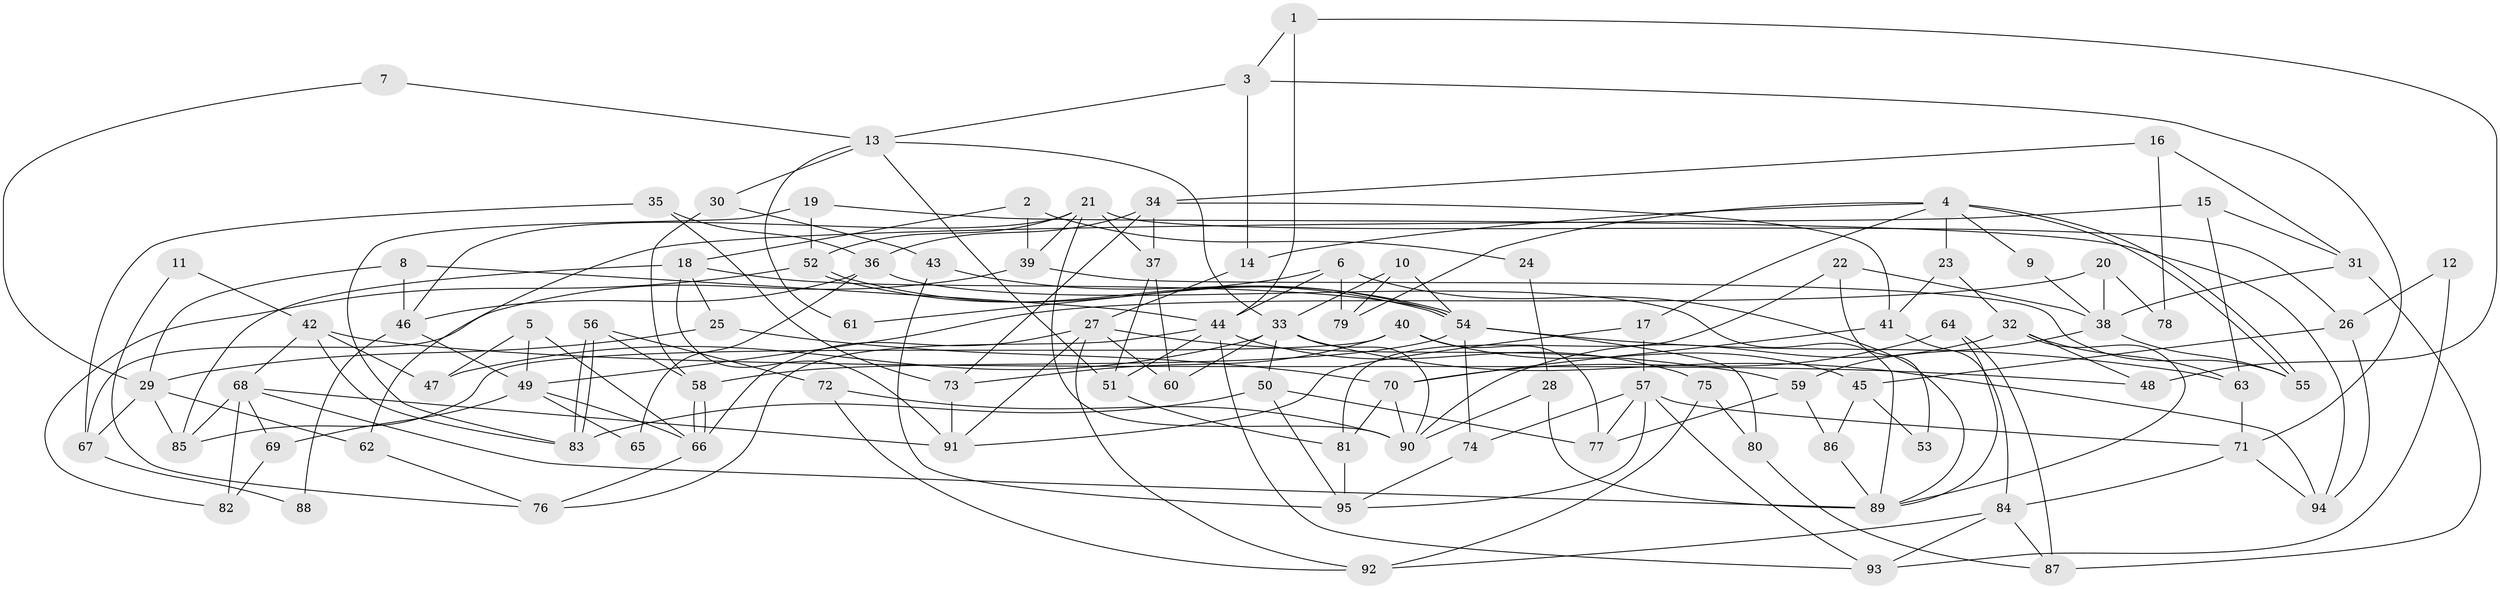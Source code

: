 // coarse degree distribution, {10: 0.034482758620689655, 4: 0.1896551724137931, 3: 0.25862068965517243, 6: 0.06896551724137931, 2: 0.15517241379310345, 5: 0.13793103448275862, 8: 0.06896551724137931, 12: 0.017241379310344827, 9: 0.017241379310344827, 14: 0.017241379310344827, 11: 0.017241379310344827, 7: 0.017241379310344827}
// Generated by graph-tools (version 1.1) at 2025/50/03/04/25 22:50:49]
// undirected, 95 vertices, 190 edges
graph export_dot {
  node [color=gray90,style=filled];
  1;
  2;
  3;
  4;
  5;
  6;
  7;
  8;
  9;
  10;
  11;
  12;
  13;
  14;
  15;
  16;
  17;
  18;
  19;
  20;
  21;
  22;
  23;
  24;
  25;
  26;
  27;
  28;
  29;
  30;
  31;
  32;
  33;
  34;
  35;
  36;
  37;
  38;
  39;
  40;
  41;
  42;
  43;
  44;
  45;
  46;
  47;
  48;
  49;
  50;
  51;
  52;
  53;
  54;
  55;
  56;
  57;
  58;
  59;
  60;
  61;
  62;
  63;
  64;
  65;
  66;
  67;
  68;
  69;
  70;
  71;
  72;
  73;
  74;
  75;
  76;
  77;
  78;
  79;
  80;
  81;
  82;
  83;
  84;
  85;
  86;
  87;
  88;
  89;
  90;
  91;
  92;
  93;
  94;
  95;
  1 -- 48;
  1 -- 44;
  1 -- 3;
  2 -- 18;
  2 -- 39;
  2 -- 24;
  3 -- 71;
  3 -- 13;
  3 -- 14;
  4 -- 23;
  4 -- 55;
  4 -- 55;
  4 -- 9;
  4 -- 14;
  4 -- 17;
  4 -- 79;
  5 -- 47;
  5 -- 49;
  5 -- 66;
  6 -- 89;
  6 -- 79;
  6 -- 44;
  6 -- 61;
  7 -- 13;
  7 -- 29;
  8 -- 29;
  8 -- 44;
  8 -- 46;
  9 -- 38;
  10 -- 54;
  10 -- 33;
  10 -- 79;
  11 -- 76;
  11 -- 42;
  12 -- 26;
  12 -- 93;
  13 -- 33;
  13 -- 30;
  13 -- 51;
  13 -- 61;
  14 -- 27;
  15 -- 62;
  15 -- 63;
  15 -- 31;
  16 -- 31;
  16 -- 34;
  16 -- 78;
  17 -- 91;
  17 -- 57;
  18 -- 91;
  18 -- 54;
  18 -- 25;
  18 -- 85;
  19 -- 83;
  19 -- 52;
  19 -- 94;
  20 -- 49;
  20 -- 38;
  20 -- 78;
  21 -- 37;
  21 -- 90;
  21 -- 26;
  21 -- 39;
  21 -- 46;
  21 -- 52;
  22 -- 38;
  22 -- 81;
  22 -- 53;
  23 -- 41;
  23 -- 32;
  24 -- 28;
  25 -- 70;
  25 -- 29;
  26 -- 94;
  26 -- 45;
  27 -- 66;
  27 -- 59;
  27 -- 60;
  27 -- 91;
  27 -- 92;
  28 -- 90;
  28 -- 89;
  29 -- 85;
  29 -- 62;
  29 -- 67;
  30 -- 58;
  30 -- 43;
  31 -- 38;
  31 -- 87;
  32 -- 90;
  32 -- 89;
  32 -- 48;
  32 -- 63;
  33 -- 60;
  33 -- 94;
  33 -- 47;
  33 -- 50;
  33 -- 90;
  34 -- 36;
  34 -- 73;
  34 -- 37;
  34 -- 41;
  35 -- 36;
  35 -- 73;
  35 -- 67;
  36 -- 89;
  36 -- 46;
  36 -- 65;
  37 -- 51;
  37 -- 60;
  38 -- 55;
  38 -- 59;
  39 -- 67;
  39 -- 55;
  40 -- 77;
  40 -- 85;
  40 -- 45;
  40 -- 73;
  41 -- 70;
  41 -- 84;
  42 -- 68;
  42 -- 83;
  42 -- 47;
  42 -- 48;
  43 -- 54;
  43 -- 95;
  44 -- 75;
  44 -- 51;
  44 -- 76;
  44 -- 93;
  45 -- 53;
  45 -- 86;
  46 -- 49;
  46 -- 88;
  49 -- 66;
  49 -- 65;
  49 -- 69;
  50 -- 95;
  50 -- 77;
  50 -- 83;
  51 -- 81;
  52 -- 54;
  52 -- 54;
  52 -- 82;
  54 -- 63;
  54 -- 58;
  54 -- 74;
  54 -- 80;
  56 -- 83;
  56 -- 83;
  56 -- 58;
  56 -- 72;
  57 -- 95;
  57 -- 71;
  57 -- 74;
  57 -- 77;
  57 -- 93;
  58 -- 66;
  58 -- 66;
  59 -- 77;
  59 -- 86;
  62 -- 76;
  63 -- 71;
  64 -- 87;
  64 -- 70;
  64 -- 89;
  66 -- 76;
  67 -- 88;
  68 -- 82;
  68 -- 89;
  68 -- 69;
  68 -- 85;
  68 -- 91;
  69 -- 82;
  70 -- 81;
  70 -- 90;
  71 -- 84;
  71 -- 94;
  72 -- 92;
  72 -- 90;
  73 -- 91;
  74 -- 95;
  75 -- 80;
  75 -- 92;
  80 -- 87;
  81 -- 95;
  84 -- 93;
  84 -- 87;
  84 -- 92;
  86 -- 89;
}
